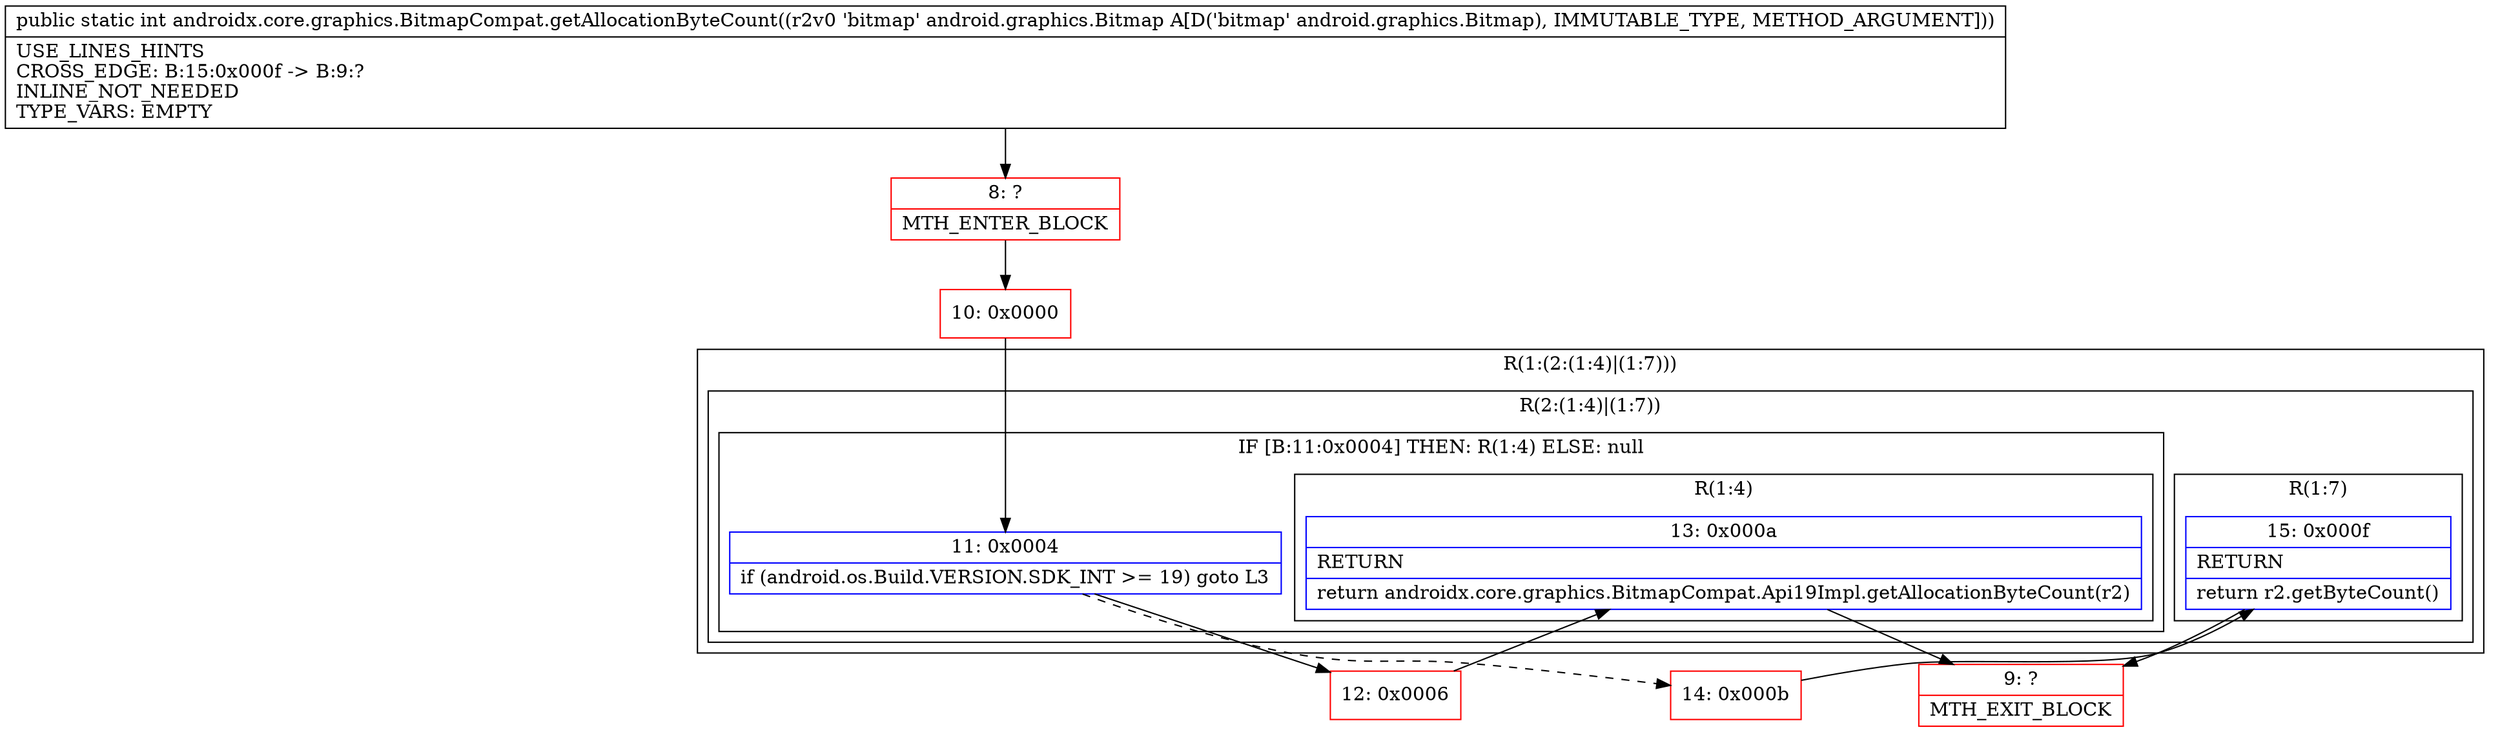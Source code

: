 digraph "CFG forandroidx.core.graphics.BitmapCompat.getAllocationByteCount(Landroid\/graphics\/Bitmap;)I" {
subgraph cluster_Region_1471428503 {
label = "R(1:(2:(1:4)|(1:7)))";
node [shape=record,color=blue];
subgraph cluster_Region_1467239885 {
label = "R(2:(1:4)|(1:7))";
node [shape=record,color=blue];
subgraph cluster_IfRegion_372494335 {
label = "IF [B:11:0x0004] THEN: R(1:4) ELSE: null";
node [shape=record,color=blue];
Node_11 [shape=record,label="{11\:\ 0x0004|if (android.os.Build.VERSION.SDK_INT \>= 19) goto L3\l}"];
subgraph cluster_Region_2109352795 {
label = "R(1:4)";
node [shape=record,color=blue];
Node_13 [shape=record,label="{13\:\ 0x000a|RETURN\l|return androidx.core.graphics.BitmapCompat.Api19Impl.getAllocationByteCount(r2)\l}"];
}
}
subgraph cluster_Region_197440500 {
label = "R(1:7)";
node [shape=record,color=blue];
Node_15 [shape=record,label="{15\:\ 0x000f|RETURN\l|return r2.getByteCount()\l}"];
}
}
}
Node_8 [shape=record,color=red,label="{8\:\ ?|MTH_ENTER_BLOCK\l}"];
Node_10 [shape=record,color=red,label="{10\:\ 0x0000}"];
Node_12 [shape=record,color=red,label="{12\:\ 0x0006}"];
Node_9 [shape=record,color=red,label="{9\:\ ?|MTH_EXIT_BLOCK\l}"];
Node_14 [shape=record,color=red,label="{14\:\ 0x000b}"];
MethodNode[shape=record,label="{public static int androidx.core.graphics.BitmapCompat.getAllocationByteCount((r2v0 'bitmap' android.graphics.Bitmap A[D('bitmap' android.graphics.Bitmap), IMMUTABLE_TYPE, METHOD_ARGUMENT]))  | USE_LINES_HINTS\lCROSS_EDGE: B:15:0x000f \-\> B:9:?\lINLINE_NOT_NEEDED\lTYPE_VARS: EMPTY\l}"];
MethodNode -> Node_8;Node_11 -> Node_12;
Node_11 -> Node_14[style=dashed];
Node_13 -> Node_9;
Node_15 -> Node_9;
Node_8 -> Node_10;
Node_10 -> Node_11;
Node_12 -> Node_13;
Node_14 -> Node_15;
}

